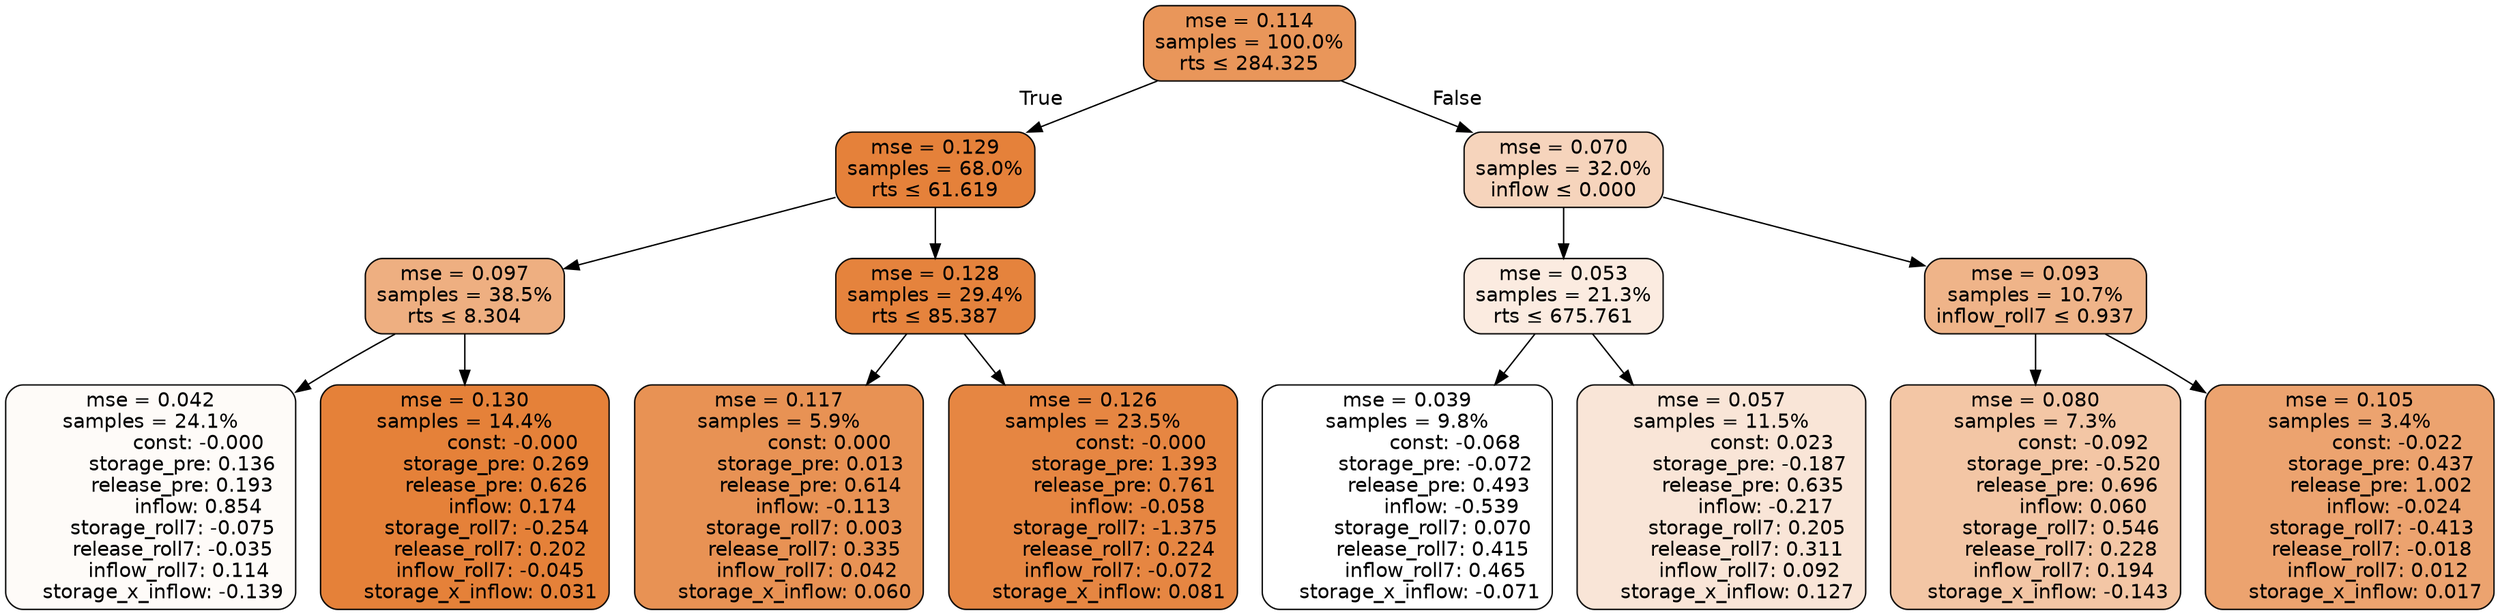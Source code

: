 digraph tree {
bgcolor="transparent"
node [shape=rectangle, style="filled, rounded", color="black", fontname=helvetica] ;
edge [fontname=helvetica] ;
	"0" [label="mse = 0.114
samples = 100.0%
rts &le; 284.325", fillcolor="#e9965a"]
	"1" [label="mse = 0.129
samples = 68.0%
rts &le; 61.619", fillcolor="#e5813a"]
	"2" [label="mse = 0.097
samples = 38.5%
rts &le; 8.304", fillcolor="#eeaf81"]
	"3" [label="mse = 0.042
samples = 24.1%
               const: -0.000
          storage_pre: 0.136
          release_pre: 0.193
               inflow: 0.854
       storage_roll7: -0.075
       release_roll7: -0.035
         inflow_roll7: 0.114
    storage_x_inflow: -0.139", fillcolor="#fefbf8"]
	"4" [label="mse = 0.130
samples = 14.4%
               const: -0.000
          storage_pre: 0.269
          release_pre: 0.626
               inflow: 0.174
       storage_roll7: -0.254
        release_roll7: 0.202
        inflow_roll7: -0.045
     storage_x_inflow: 0.031", fillcolor="#e58139"]
	"5" [label="mse = 0.128
samples = 29.4%
rts &le; 85.387", fillcolor="#e5833d"]
	"6" [label="mse = 0.117
samples = 5.9%
                const: 0.000
          storage_pre: 0.013
          release_pre: 0.614
              inflow: -0.113
        storage_roll7: 0.003
        release_roll7: 0.335
         inflow_roll7: 0.042
     storage_x_inflow: 0.060", fillcolor="#e89254"]
	"7" [label="mse = 0.126
samples = 23.5%
               const: -0.000
          storage_pre: 1.393
          release_pre: 0.761
              inflow: -0.058
       storage_roll7: -1.375
        release_roll7: 0.224
        inflow_roll7: -0.072
     storage_x_inflow: 0.081", fillcolor="#e68642"]
	"8" [label="mse = 0.070
samples = 32.0%
inflow &le; 0.000", fillcolor="#f6d4bc"]
	"9" [label="mse = 0.053
samples = 21.3%
rts &le; 675.761", fillcolor="#fbebe0"]
	"10" [label="mse = 0.039
samples = 9.8%
               const: -0.068
         storage_pre: -0.072
          release_pre: 0.493
              inflow: -0.539
        storage_roll7: 0.070
        release_roll7: 0.415
         inflow_roll7: 0.465
    storage_x_inflow: -0.071", fillcolor="#ffffff"]
	"11" [label="mse = 0.057
samples = 11.5%
                const: 0.023
         storage_pre: -0.187
          release_pre: 0.635
              inflow: -0.217
        storage_roll7: 0.205
        release_roll7: 0.311
         inflow_roll7: 0.092
     storage_x_inflow: 0.127", fillcolor="#f9e5d7"]
	"12" [label="mse = 0.093
samples = 10.7%
inflow_roll7 &le; 0.937", fillcolor="#efb489"]
	"13" [label="mse = 0.080
samples = 7.3%
               const: -0.092
         storage_pre: -0.520
          release_pre: 0.696
               inflow: 0.060
        storage_roll7: 0.546
        release_roll7: 0.228
         inflow_roll7: 0.194
    storage_x_inflow: -0.143", fillcolor="#f3c6a5"]
	"14" [label="mse = 0.105
samples = 3.4%
               const: -0.022
          storage_pre: 0.437
          release_pre: 1.002
              inflow: -0.024
       storage_roll7: -0.413
       release_roll7: -0.018
         inflow_roll7: 0.012
     storage_x_inflow: 0.017", fillcolor="#eca36f"]

	"0" -> "1" [labeldistance=2.5, labelangle=45, headlabel="True"]
	"1" -> "2"
	"2" -> "3"
	"2" -> "4"
	"1" -> "5"
	"5" -> "6"
	"5" -> "7"
	"0" -> "8" [labeldistance=2.5, labelangle=-45, headlabel="False"]
	"8" -> "9"
	"9" -> "10"
	"9" -> "11"
	"8" -> "12"
	"12" -> "13"
	"12" -> "14"
}